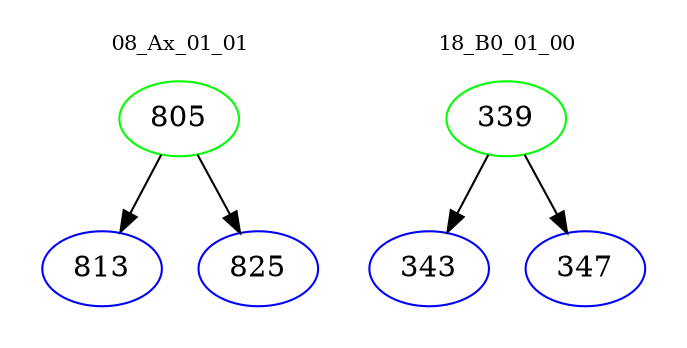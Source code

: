 digraph{
subgraph cluster_0 {
color = white
label = "08_Ax_01_01";
fontsize=10;
T0_805 [label="805", color="green"]
T0_805 -> T0_813 [color="black"]
T0_813 [label="813", color="blue"]
T0_805 -> T0_825 [color="black"]
T0_825 [label="825", color="blue"]
}
subgraph cluster_1 {
color = white
label = "18_B0_01_00";
fontsize=10;
T1_339 [label="339", color="green"]
T1_339 -> T1_343 [color="black"]
T1_343 [label="343", color="blue"]
T1_339 -> T1_347 [color="black"]
T1_347 [label="347", color="blue"]
}
}

